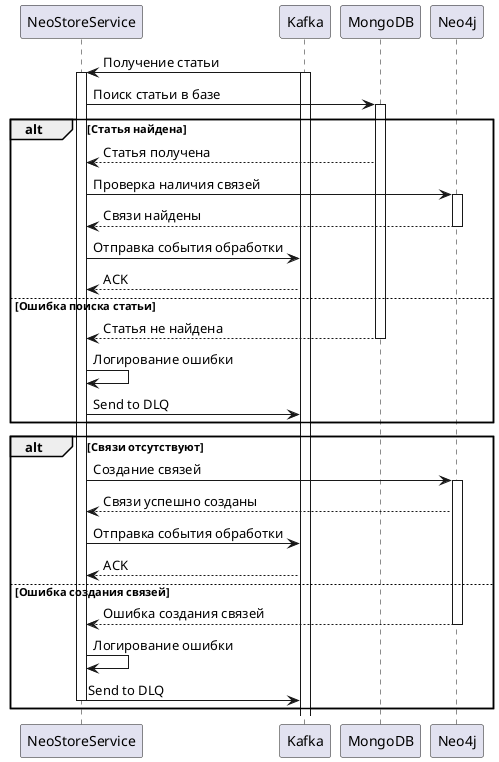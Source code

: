 @startuml
participant "NeoStoreService" as NeoStore
participant "Kafka" as Kafka
participant "MongoDB" as MongoDB
participant "Neo4j" as Neo4j

Kafka -> NeoStore: Получение статьи
activate Kafka
activate NeoStore

NeoStore -> MongoDB: Поиск статьи в базе
activate MongoDB

alt Статья найдена
    MongoDB --> NeoStore: Статья получена

    NeoStore -> Neo4j: Проверка наличия связей
    activate Neo4j
    Neo4j --> NeoStore: Связи найдены
    deactivate Neo4j

    NeoStore -> Kafka: Отправка события обработки
    Kafka --> NeoStore: ACK

    else Ошибка поиска статьи
        MongoDB --> NeoStore: Статья не найдена
        deactivate Neo4j
        deactivate MongoDB
        NeoStore -> NeoStore: Логирование ошибки
        NeoStore -> Kafka: Send to DLQ
end

alt Связи отсутствуют
    NeoStore -> Neo4j: Создание связей
    activate Neo4j
    Neo4j --> NeoStore: Связи успешно созданы

    NeoStore -> Kafka: Отправка события обработки
    Kafka --> NeoStore: ACK
    deactivate MongoDB

    else Ошибка создания связей
        Neo4j --> NeoStore: Ошибка создания связей
        deactivate Neo4j
        deactivate MongoDB
        NeoStore -> NeoStore: Логирование ошибки
        NeoStore -> Kafka: Send to DLQ
        deactivate NeoStore
end

deactivate NeoStore
@enduml